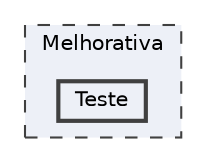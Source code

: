 digraph "Melhorativa/Teste"
{
 // LATEX_PDF_SIZE
  bgcolor="transparent";
  edge [fontname=Helvetica,fontsize=10,labelfontname=Helvetica,labelfontsize=10];
  node [fontname=Helvetica,fontsize=10,shape=box,height=0.2,width=0.4];
  compound=true
  subgraph clusterdir_7dcf99b4abe914fa9da2d067d7a4a0dc {
    graph [ bgcolor="#edf0f7", pencolor="grey25", label="Melhorativa", fontname=Helvetica,fontsize=10 style="filled,dashed", URL="dir_7dcf99b4abe914fa9da2d067d7a4a0dc.html",tooltip=""]
  dir_3268df1e09ce06789f1f1ca7ca3e6269 [label="Teste", fillcolor="#edf0f7", color="grey25", style="filled,bold", URL="dir_3268df1e09ce06789f1f1ca7ca3e6269.html",tooltip=""];
  }
}

